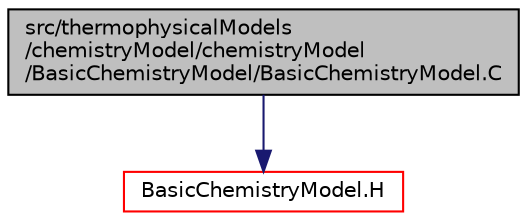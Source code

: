 digraph "src/thermophysicalModels/chemistryModel/chemistryModel/BasicChemistryModel/BasicChemistryModel.C"
{
  bgcolor="transparent";
  edge [fontname="Helvetica",fontsize="10",labelfontname="Helvetica",labelfontsize="10"];
  node [fontname="Helvetica",fontsize="10",shape=record];
  Node1 [label="src/thermophysicalModels\l/chemistryModel/chemistryModel\l/BasicChemistryModel/BasicChemistryModel.C",height=0.2,width=0.4,color="black", fillcolor="grey75", style="filled" fontcolor="black"];
  Node1 -> Node2 [color="midnightblue",fontsize="10",style="solid",fontname="Helvetica"];
  Node2 [label="BasicChemistryModel.H",height=0.2,width=0.4,color="red",URL="$BasicChemistryModel_8H.html"];
}
